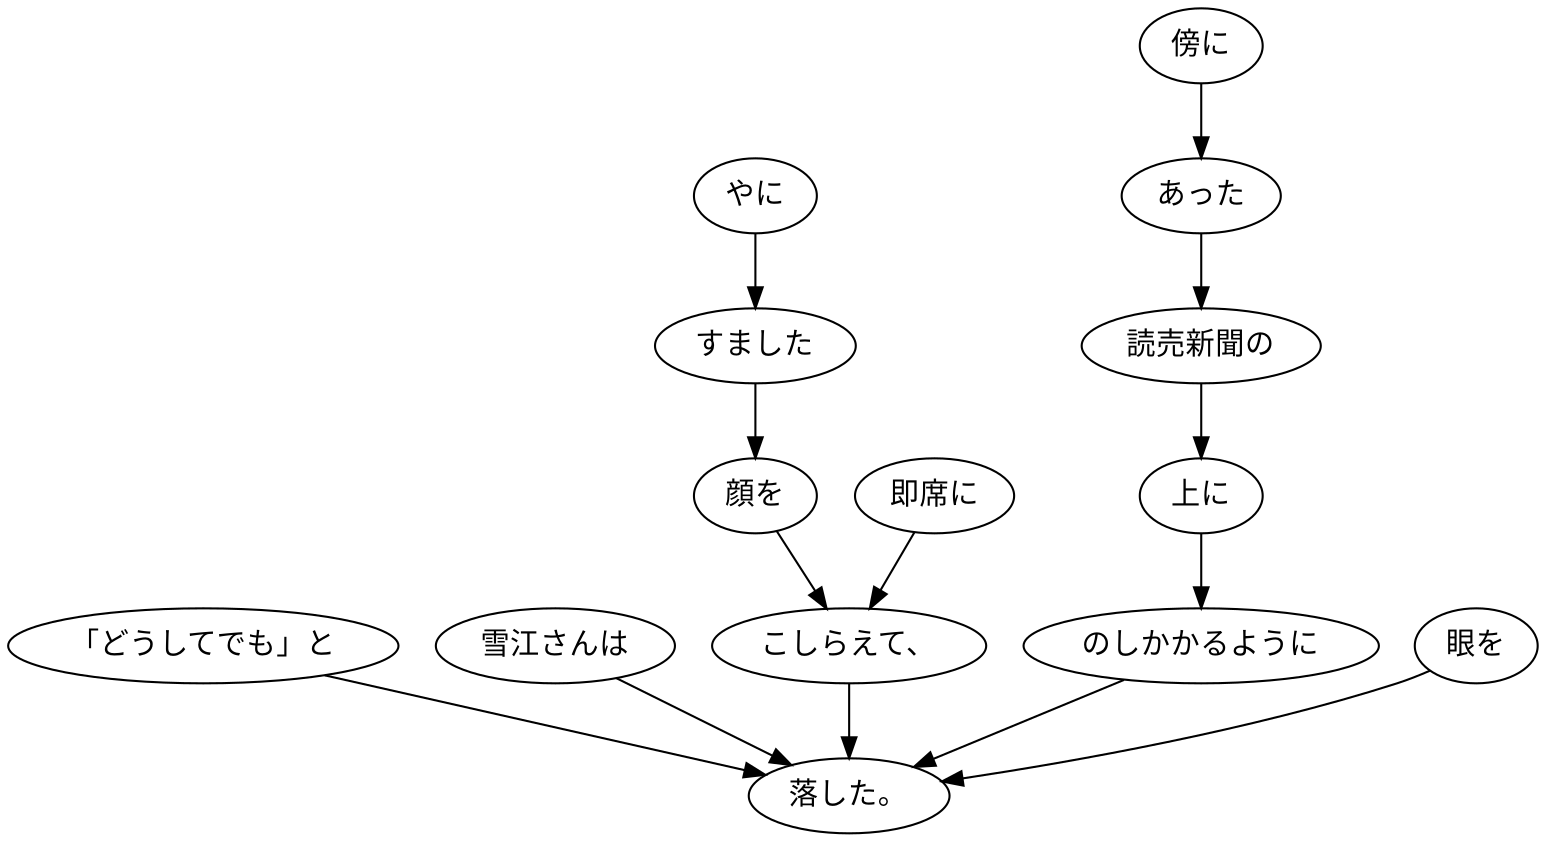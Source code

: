 digraph graph7464 {
	node0 [label="「どうしてでも」と"];
	node1 [label="雪江さんは"];
	node2 [label="やに"];
	node3 [label="すました"];
	node4 [label="顔を"];
	node5 [label="即席に"];
	node6 [label="こしらえて、"];
	node7 [label="傍に"];
	node8 [label="あった"];
	node9 [label="読売新聞の"];
	node10 [label="上に"];
	node11 [label="のしかかるように"];
	node12 [label="眼を"];
	node13 [label="落した。"];
	node0 -> node13;
	node1 -> node13;
	node2 -> node3;
	node3 -> node4;
	node4 -> node6;
	node5 -> node6;
	node6 -> node13;
	node7 -> node8;
	node8 -> node9;
	node9 -> node10;
	node10 -> node11;
	node11 -> node13;
	node12 -> node13;
}
